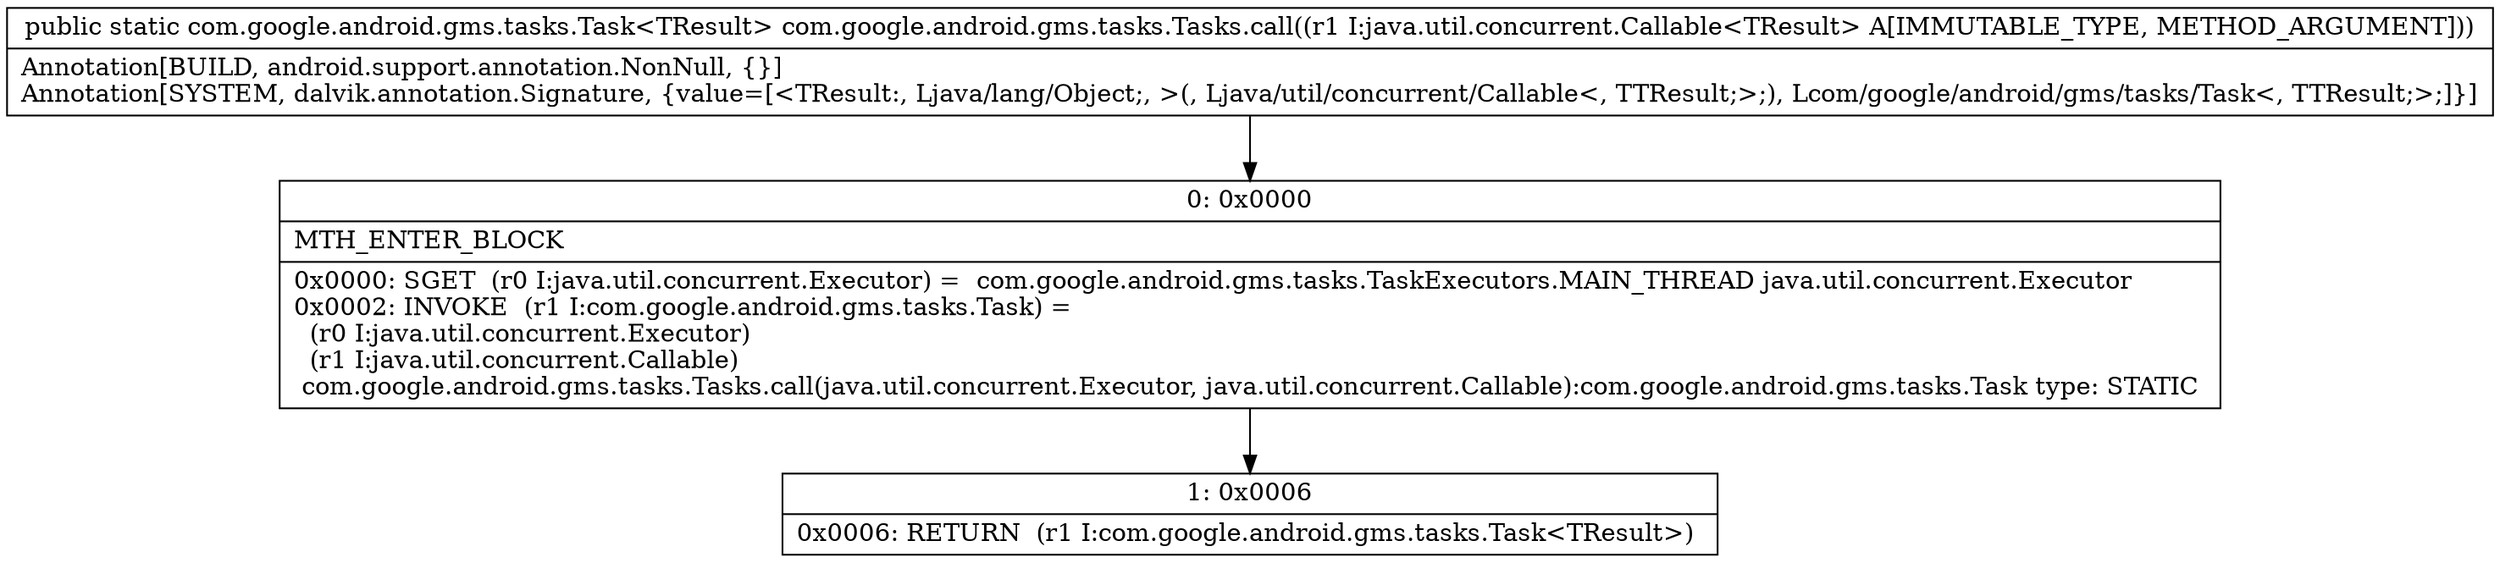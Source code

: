 digraph "CFG forcom.google.android.gms.tasks.Tasks.call(Ljava\/util\/concurrent\/Callable;)Lcom\/google\/android\/gms\/tasks\/Task;" {
Node_0 [shape=record,label="{0\:\ 0x0000|MTH_ENTER_BLOCK\l|0x0000: SGET  (r0 I:java.util.concurrent.Executor) =  com.google.android.gms.tasks.TaskExecutors.MAIN_THREAD java.util.concurrent.Executor \l0x0002: INVOKE  (r1 I:com.google.android.gms.tasks.Task) = \l  (r0 I:java.util.concurrent.Executor)\l  (r1 I:java.util.concurrent.Callable)\l com.google.android.gms.tasks.Tasks.call(java.util.concurrent.Executor, java.util.concurrent.Callable):com.google.android.gms.tasks.Task type: STATIC \l}"];
Node_1 [shape=record,label="{1\:\ 0x0006|0x0006: RETURN  (r1 I:com.google.android.gms.tasks.Task\<TResult\>) \l}"];
MethodNode[shape=record,label="{public static com.google.android.gms.tasks.Task\<TResult\> com.google.android.gms.tasks.Tasks.call((r1 I:java.util.concurrent.Callable\<TResult\> A[IMMUTABLE_TYPE, METHOD_ARGUMENT]))  | Annotation[BUILD, android.support.annotation.NonNull, \{\}]\lAnnotation[SYSTEM, dalvik.annotation.Signature, \{value=[\<TResult:, Ljava\/lang\/Object;, \>(, Ljava\/util\/concurrent\/Callable\<, TTResult;\>;), Lcom\/google\/android\/gms\/tasks\/Task\<, TTResult;\>;]\}]\l}"];
MethodNode -> Node_0;
Node_0 -> Node_1;
}

